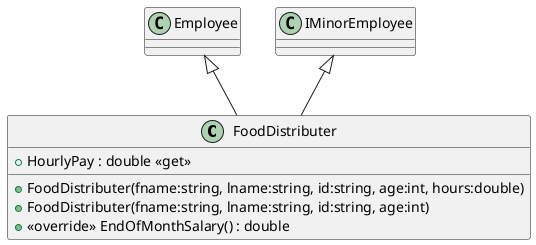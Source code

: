 @startuml
class FoodDistributer {
    + HourlyPay : double <<get>>
    + FoodDistributer(fname:string, lname:string, id:string, age:int, hours:double)
    + FoodDistributer(fname:string, lname:string, id:string, age:int)
    + <<override>> EndOfMonthSalary() : double
}
Employee <|-- FoodDistributer
IMinorEmployee <|-- FoodDistributer
@enduml
